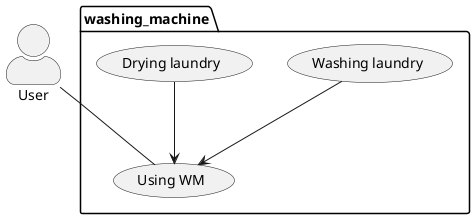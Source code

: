 @startuml usecase
skinparam actorStyle awesome

package washing_machine {
(Using WM) as uwm

(Washing laundry) as wl

(Drying laundry) as dl
}

:User: -- uwm

wl --> uwm
dl --> uwm

@enduml